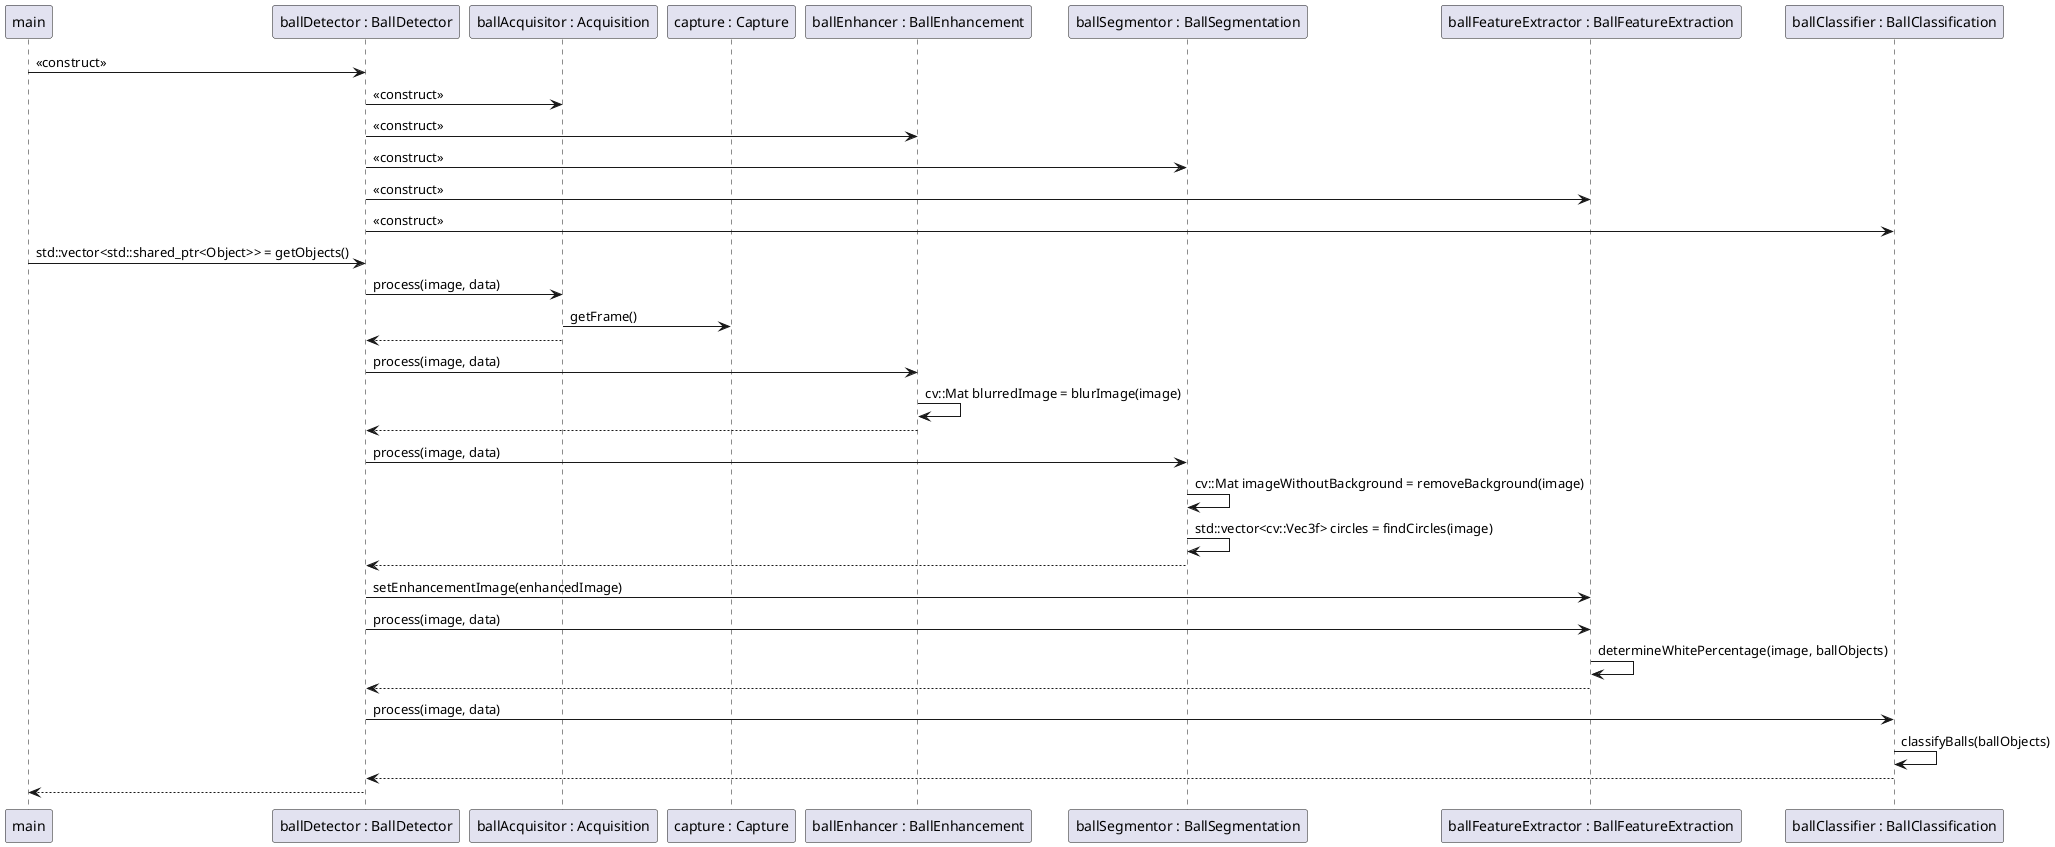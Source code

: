 @startuml

participant main as "main"
participant ballDetector as "ballDetector : BallDetector"
participant ballAcquisitor as "ballAcquisitor : Acquisition"
participant capture as "capture : Capture"
participant ballEnhancer as "ballEnhancer : BallEnhancement"
participant ballSegmentor as "ballSegmentor : BallSegmentation"
participant ballFeatureExtractor as "ballFeatureExtractor : BallFeatureExtraction"
participant ballClassifier as "ballClassifier : BallClassification"


main -> ballDetector : <<construct>>
ballDetector -> ballAcquisitor : <<construct>>
ballDetector -> ballEnhancer : <<construct>>
ballDetector -> ballSegmentor : <<construct>>
ballDetector -> ballFeatureExtractor : <<construct>>
ballDetector -> ballClassifier : <<construct>>

main -> ballDetector : std::vector<std::shared_ptr<Object>> = getObjects()

ballDetector -> ballAcquisitor : process(image, data)
ballAcquisitor -> capture : getFrame()
ballAcquisitor --> ballDetector

ballDetector -> ballEnhancer : process(image, data)
ballEnhancer -> ballEnhancer : cv::Mat blurredImage = blurImage(image)
ballEnhancer --> ballDetector

ballDetector -> ballSegmentor : process(image, data)
ballSegmentor -> ballSegmentor : cv::Mat imageWithoutBackground = removeBackground(image)
ballSegmentor -> ballSegmentor : std::vector<cv::Vec3f> circles = findCircles(image)
ballSegmentor --> ballDetector

ballDetector -> ballFeatureExtractor : setEnhancementImage(enhancedImage)
ballDetector -> ballFeatureExtractor : process(image, data)
ballFeatureExtractor -> ballFeatureExtractor : determineWhitePercentage(image, ballObjects)
ballFeatureExtractor --> ballDetector

ballDetector -> ballClassifier : process(image, data)
ballClassifier -> ballClassifier : classifyBalls(ballObjects)
ballClassifier --> ballDetector

ballDetector --> main

@enduml